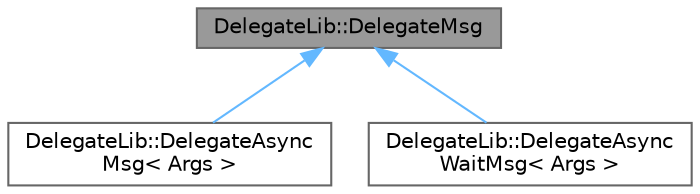 digraph "DelegateLib::DelegateMsg"
{
 // LATEX_PDF_SIZE
  bgcolor="transparent";
  edge [fontname=Helvetica,fontsize=10,labelfontname=Helvetica,labelfontsize=10];
  node [fontname=Helvetica,fontsize=10,shape=box,height=0.2,width=0.4];
  Node1 [id="Node000001",label="DelegateLib::DelegateMsg",height=0.2,width=0.4,color="gray40", fillcolor="grey60", style="filled", fontcolor="black",tooltip="Base class for all delegate inter-thread messages."];
  Node1 -> Node2 [id="edge1_Node000001_Node000002",dir="back",color="steelblue1",style="solid",tooltip=" "];
  Node2 [id="Node000002",label="DelegateLib::DelegateAsync\lMsg\< Args \>",height=0.2,width=0.4,color="gray40", fillcolor="white", style="filled",URL="$class_delegate_lib_1_1_delegate_async_msg.html",tooltip="Stores all function arguments suitable for non-blocking asynchronous calls. Argument data is stored i..."];
  Node1 -> Node3 [id="edge2_Node000001_Node000003",dir="back",color="steelblue1",style="solid",tooltip=" "];
  Node3 [id="Node000003",label="DelegateLib::DelegateAsync\lWaitMsg\< Args \>",height=0.2,width=0.4,color="gray40", fillcolor="white", style="filled",URL="$class_delegate_lib_1_1_delegate_async_wait_msg.html",tooltip="Stores all function arguments suitable for blocking asynchronous calls. Argument data is not stored i..."];
}
